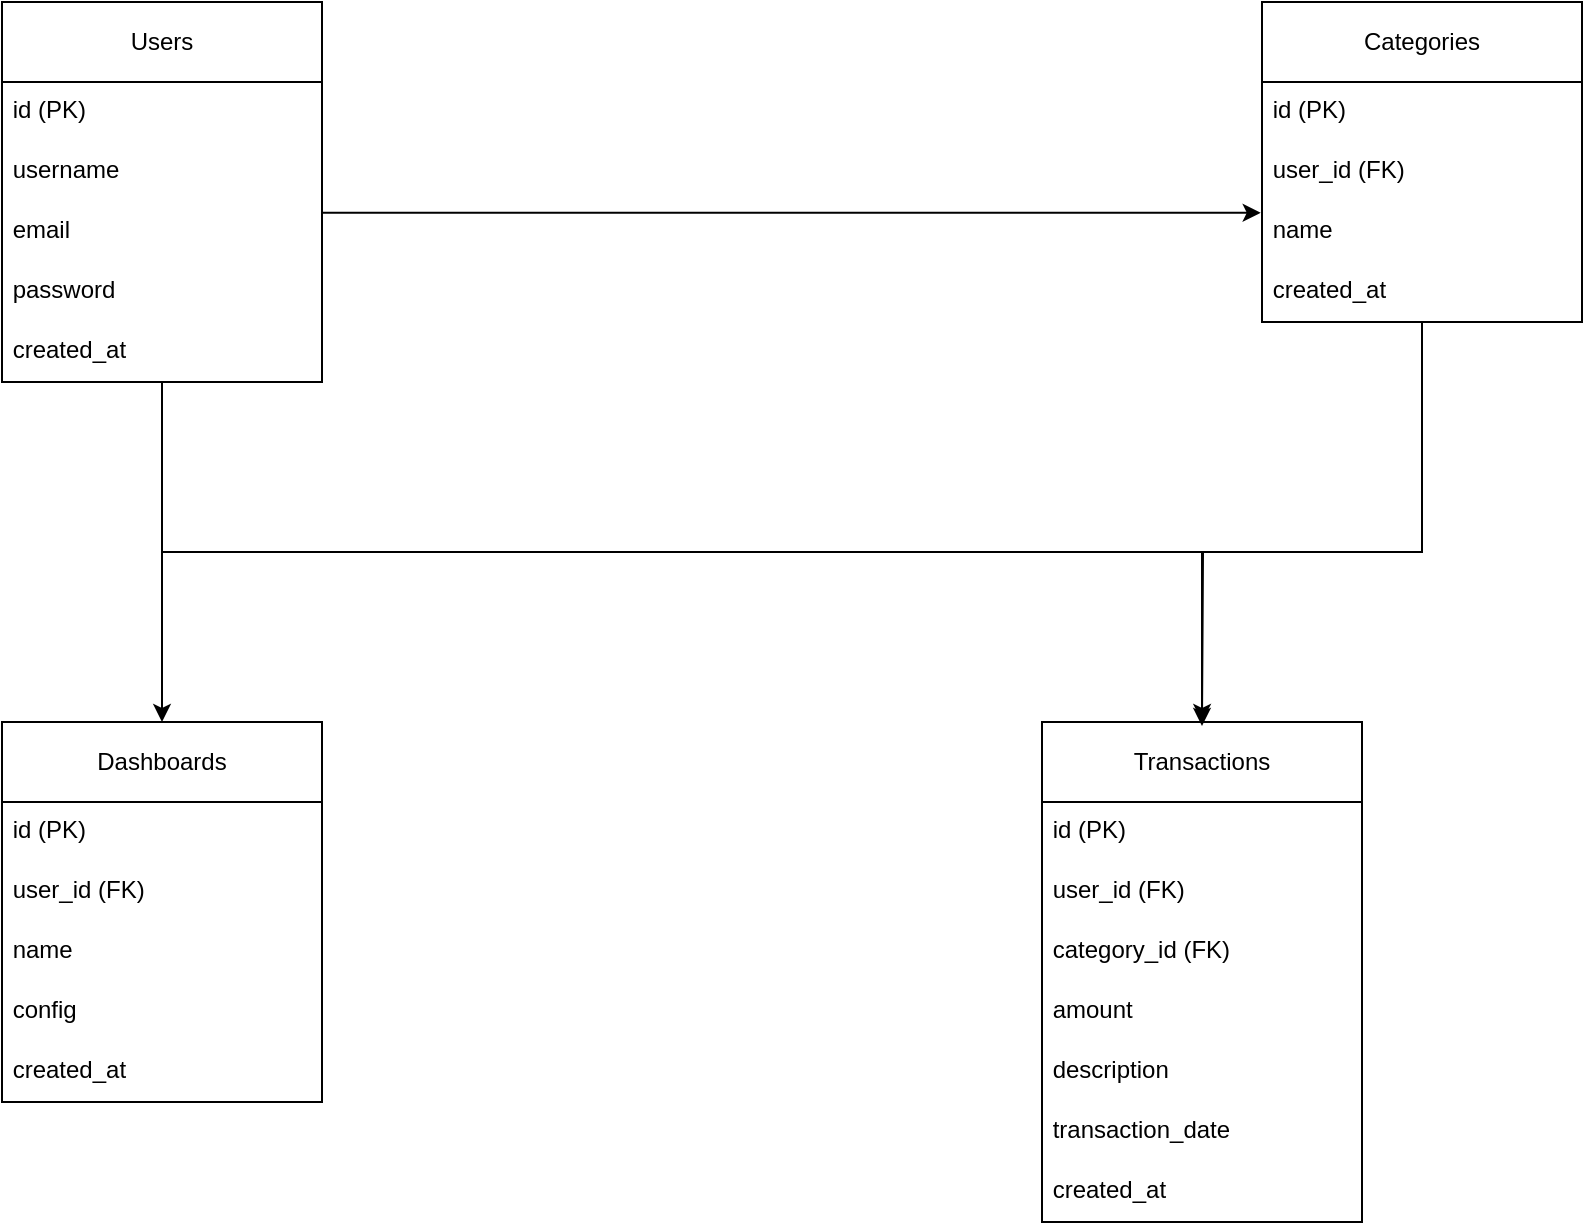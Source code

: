 <mxfile>
    <diagram id="ZLoTVelU2R_6aFe9_mM4" name="Page-1">
        <mxGraphModel dx="427" dy="291" grid="1" gridSize="10" guides="1" tooltips="1" connect="1" arrows="1" fold="1" page="1" pageScale="1" pageWidth="827" pageHeight="1169" math="0" shadow="0">
            <root>
                <mxCell id="0"/>
                <mxCell id="1" parent="0"/>
                <mxCell id="2" value="Users" style="shape=swimlane;whiteSpace=wrap;html=1;" parent="1" vertex="1">
                    <mxGeometry x="20" y="20" width="160" height="190" as="geometry"/>
                </mxCell>
                <mxCell id="4" value="&amp;nbsp;username" style="text;html=1;whiteSpace=wrap;" parent="2" vertex="1">
                    <mxGeometry y="70" width="160" height="30" as="geometry"/>
                </mxCell>
                <mxCell id="5" value="&amp;nbsp;email" style="text;html=1;whiteSpace=wrap;" parent="2" vertex="1">
                    <mxGeometry y="100" width="160" height="30" as="geometry"/>
                </mxCell>
                <mxCell id="6" value="&amp;nbsp;password" style="text;html=1;whiteSpace=wrap;" parent="2" vertex="1">
                    <mxGeometry y="130" width="160" height="30" as="geometry"/>
                </mxCell>
                <mxCell id="7" value="&amp;nbsp;created_at" style="text;html=1;whiteSpace=wrap;" parent="2" vertex="1">
                    <mxGeometry y="160" width="160" height="30" as="geometry"/>
                </mxCell>
                <mxCell id="3" value="&amp;nbsp;id (PK)" style="text;html=1;whiteSpace=wrap;" parent="2" vertex="1">
                    <mxGeometry y="40" width="160" height="30" as="geometry"/>
                </mxCell>
                <mxCell id="8" value="Categories" style="shape=swimlane;whiteSpace=wrap;html=1;" parent="1" vertex="1">
                    <mxGeometry x="650" y="20" width="160" height="160" as="geometry"/>
                </mxCell>
                <mxCell id="10" value="&amp;nbsp;user_id (FK)" style="text;html=1;whiteSpace=wrap;" parent="8" vertex="1">
                    <mxGeometry y="70" width="160" height="30" as="geometry"/>
                </mxCell>
                <mxCell id="11" value="&amp;nbsp;name" style="text;html=1;whiteSpace=wrap;" parent="8" vertex="1">
                    <mxGeometry y="100" width="160" height="30" as="geometry"/>
                </mxCell>
                <mxCell id="12" value="&amp;nbsp;created_at" style="text;html=1;whiteSpace=wrap;" parent="8" vertex="1">
                    <mxGeometry y="130" width="160" height="30" as="geometry"/>
                </mxCell>
                <mxCell id="9" value="&amp;nbsp;id (PK)" style="text;html=1;whiteSpace=wrap;" parent="8" vertex="1">
                    <mxGeometry y="40" width="160" height="30" as="geometry"/>
                </mxCell>
                <mxCell id="13" value="Transactions" style="shape=swimlane;whiteSpace=wrap;html=1;" parent="1" vertex="1">
                    <mxGeometry x="540" y="380" width="160" height="250" as="geometry">
                        <mxRectangle x="520" y="260" width="110" height="30" as="alternateBounds"/>
                    </mxGeometry>
                </mxCell>
                <mxCell id="15" value="&amp;nbsp;user_id (FK)" style="text;html=1;whiteSpace=wrap;" parent="13" vertex="1">
                    <mxGeometry y="70" width="160" height="30" as="geometry"/>
                </mxCell>
                <mxCell id="16" value="&amp;nbsp;category_id (FK)" style="text;html=1;whiteSpace=wrap;" parent="13" vertex="1">
                    <mxGeometry y="100" width="160" height="30" as="geometry"/>
                </mxCell>
                <mxCell id="17" value="&amp;nbsp;amount" style="text;html=1;whiteSpace=wrap;" parent="13" vertex="1">
                    <mxGeometry y="130" width="160" height="30" as="geometry"/>
                </mxCell>
                <mxCell id="18" value="&amp;nbsp;description" style="text;html=1;whiteSpace=wrap;" parent="13" vertex="1">
                    <mxGeometry y="160" width="160" height="30" as="geometry"/>
                </mxCell>
                <mxCell id="19" value="&amp;nbsp;transaction_date" style="text;html=1;whiteSpace=wrap;" parent="13" vertex="1">
                    <mxGeometry y="190" width="160" height="30" as="geometry"/>
                </mxCell>
                <mxCell id="20" value="&amp;nbsp;created_at" style="text;html=1;whiteSpace=wrap;" parent="13" vertex="1">
                    <mxGeometry y="220" width="160" height="30" as="geometry"/>
                </mxCell>
                <mxCell id="14" value="&amp;nbsp;id (PK)" style="text;html=1;whiteSpace=wrap;" parent="13" vertex="1">
                    <mxGeometry y="40" width="160" height="30" as="geometry"/>
                </mxCell>
                <mxCell id="21" value="Dashboards" style="shape=swimlane;whiteSpace=wrap;html=1;" parent="1" vertex="1">
                    <mxGeometry x="20" y="380" width="160" height="190" as="geometry"/>
                </mxCell>
                <mxCell id="23" value="&amp;nbsp;user_id (FK)" style="text;html=1;whiteSpace=wrap;" parent="21" vertex="1">
                    <mxGeometry y="70" width="160" height="30" as="geometry"/>
                </mxCell>
                <mxCell id="24" value="&amp;nbsp;name" style="text;html=1;whiteSpace=wrap;" parent="21" vertex="1">
                    <mxGeometry y="100" width="160" height="30" as="geometry"/>
                </mxCell>
                <mxCell id="25" value="&amp;nbsp;config" style="text;html=1;whiteSpace=wrap;" parent="21" vertex="1">
                    <mxGeometry y="130" width="160" height="30" as="geometry"/>
                </mxCell>
                <mxCell id="26" value="&amp;nbsp;created_at" style="text;html=1;whiteSpace=wrap;" parent="21" vertex="1">
                    <mxGeometry y="160" width="160" height="30" as="geometry"/>
                </mxCell>
                <mxCell id="22" value="&amp;nbsp;id (PK)" style="text;html=1;whiteSpace=wrap;" parent="21" vertex="1">
                    <mxGeometry y="40" width="160" height="30" as="geometry"/>
                </mxCell>
                <mxCell id="27" style="edgeStyle=orthogonalEdgeStyle;rounded=0;orthogonalLoop=1;jettySize=auto;html=1;entryX=-0.004;entryY=0.18;entryDx=0;entryDy=0;entryPerimeter=0;" parent="1" target="11" edge="1">
                    <mxGeometry relative="1" as="geometry">
                        <mxPoint x="180" y="85" as="sourcePoint"/>
                        <mxPoint x="620" y="110" as="targetPoint"/>
                        <Array as="points">
                            <mxPoint x="180" y="180"/>
                            <mxPoint x="180" y="85"/>
                        </Array>
                    </mxGeometry>
                </mxCell>
                <mxCell id="28" style="edgeStyle=orthogonalEdgeStyle;rounded=0;orthogonalLoop=1;jettySize=auto;html=1;exitX=0.5;exitY=1;exitDx=0;exitDy=0;" parent="1" source="2" edge="1">
                    <mxGeometry relative="1" as="geometry">
                        <mxPoint x="620" y="380" as="targetPoint"/>
                    </mxGeometry>
                </mxCell>
                <mxCell id="29" style="edgeStyle=orthogonalEdgeStyle;rounded=0;orthogonalLoop=1;jettySize=auto;html=1;entryX=0.5;entryY=0;entryDx=0;entryDy=0;exitX=0.5;exitY=1;exitDx=0;exitDy=0;" parent="1" source="12" edge="1">
                    <mxGeometry relative="1" as="geometry">
                        <mxPoint x="730" y="185" as="sourcePoint"/>
                        <mxPoint x="620" y="382" as="targetPoint"/>
                        <Array as="points">
                            <mxPoint x="730" y="295"/>
                            <mxPoint x="620" y="295"/>
                        </Array>
                    </mxGeometry>
                </mxCell>
                <mxCell id="30" style="edgeStyle=orthogonalEdgeStyle;rounded=0;orthogonalLoop=1;jettySize=auto;html=1;exitX=0.5;exitY=1;exitDx=0;exitDy=0;entryX=0.5;entryY=0;entryDx=0;entryDy=0;" parent="1" source="2" target="21" edge="1">
                    <mxGeometry relative="1" as="geometry"/>
                </mxCell>
            </root>
        </mxGraphModel>
    </diagram>
</mxfile>